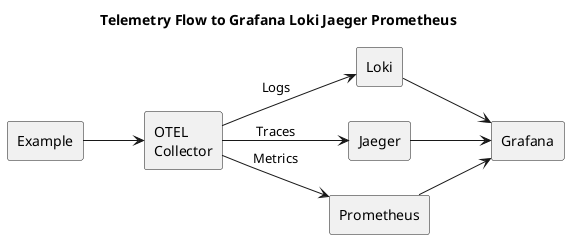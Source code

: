 @startuml grafana-loki-jaeger
title Telemetry Flow to Grafana Loki Jaeger Prometheus
left to right direction

agent Example as EX
agent "OTEL\nCollector" as OC
agent Loki
agent Jaeger
agent Prometheus
agent Grafana

EX --> OC
OC --> Loki: "Logs"
OC --> Jaeger: "Traces"
OC --> Prometheus: "Metrics"
Loki --> Grafana
Jaeger --> Grafana
Prometheus --> Grafana

@enduml
